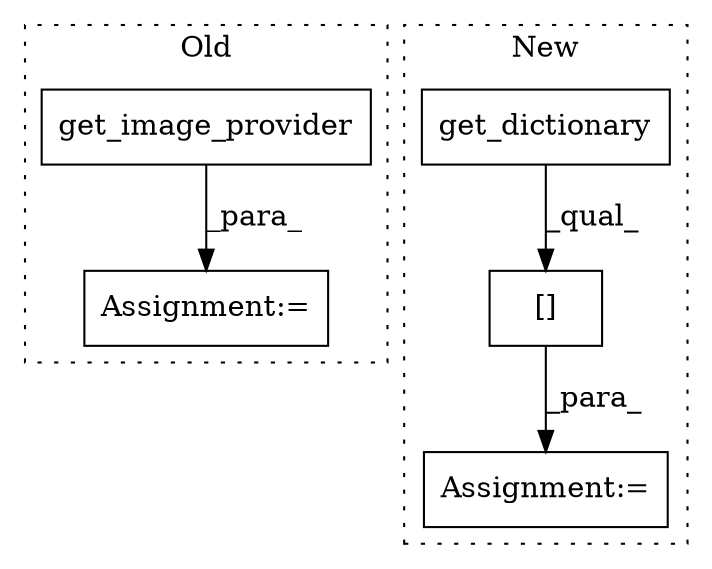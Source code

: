 digraph G {
subgraph cluster0 {
1 [label="get_image_provider" a="32" s="6640,6691" l="19,1" shape="box"];
5 [label="Assignment:=" a="7" s="6619" l="1" shape="box"];
label = "Old";
style="dotted";
}
subgraph cluster1 {
2 [label="get_dictionary" a="32" s="6124" l="16" shape="box"];
3 [label="[]" a="2" s="6119,6151" l="22,1" shape="box"];
4 [label="Assignment:=" a="7" s="6118" l="1" shape="box"];
label = "New";
style="dotted";
}
1 -> 5 [label="_para_"];
2 -> 3 [label="_qual_"];
3 -> 4 [label="_para_"];
}